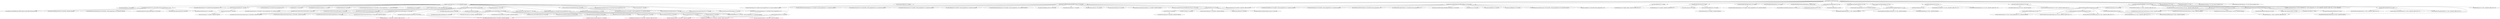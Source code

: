 digraph PlayPro__CoreProtect {
	"net.coreprotect:CoreProtect:jar:22.4" -> "io.papermc.paper:paper-api:jar:1.21.1-R0.1-SNAPSHOT:provided" ; 
	"net.coreprotect:CoreProtect:jar:22.4" -> "org.bstats:bstats-bukkit:jar:3.0.2:compile" ; 
	"net.coreprotect:CoreProtect:jar:22.4" -> "com.fastasyncworldedit:FastAsyncWorldEdit-Core:jar:2.10.0:provided" ; 
	"net.coreprotect:CoreProtect:jar:22.4" -> "com.fastasyncworldedit:FastAsyncWorldEdit-Bukkit:jar:2.10.0:provided" ; 
	"net.coreprotect:CoreProtect:jar:22.4" -> "com.zaxxer:HikariCP:jar:5.0.1:compile" ; 
	"net.coreprotect:CoreProtect:jar:22.4" -> "com.github.oshi:oshi-core:jar:6.6.2:compile" ; 
	"net.coreprotect:CoreProtect:jar:22.4" -> "org.apache.logging.log4j:log4j-core:jar:2.19.0:compile" ; 
	"net.coreprotect:CoreProtect:jar:22.4" -> "org.apache.logging.log4j:log4j-api:jar:2.19.0:compile" ; 
	"net.coreprotect:CoreProtect:jar:22.4" -> "com.github.DeadSilenceIV:AdvancedChestsAPI:jar:3.2-BETA:provided" ; 
	"net.coreprotect:CoreProtect:jar:22.4" -> "org.junit.jupiter:junit-jupiter-api:jar:5.10.1:test" ; 
	"net.coreprotect:CoreProtect:jar:22.4" -> "org.junit.jupiter:junit-jupiter-engine:jar:5.10.1:test" ; 
	"net.coreprotect:CoreProtect:jar:22.4" -> "org.junit.jupiter:junit-jupiter-params:jar:5.10.1:test" ; 
	"net.coreprotect:CoreProtect:jar:22.4" -> "org.mockito:mockito-core:jar:5.16.1:test" ; 
	"net.coreprotect:CoreProtect:jar:22.4" -> "org.mockito:mockito-junit-jupiter:jar:5.16.1:test" ; 
	"net.coreprotect:CoreProtect:jar:22.4" -> "com.github.seeseemelk:MockBukkit-v1.21:jar:3.133.2:test" ; 
	"net.coreprotect:CoreProtect:jar:22.4" -> "org.xerial:sqlite-jdbc:jar:3.45.1.0:test" ; 
	"net.coreprotect:CoreProtect:jar:22.4" -> "org.slf4j:slf4j-simple:jar:2.0.12:test" ; 
	"net.coreprotect:CoreProtect:jar:22.4" -> "net.bytebuddy:byte-buddy:jar:1.16.1:test (scope not updated to test)" ; 
	"net.coreprotect:CoreProtect:jar:22.4" -> "net.bytebuddy:byte-buddy-agent:jar:1.16.1:test (scope not updated to test)" ; 
	"io.papermc.paper:paper-api:jar:1.21.1-R0.1-SNAPSHOT:provided" -> "com.mojang:brigadier:jar:1.2.9:provided" ; 
	"io.papermc.paper:paper-api:jar:1.21.1-R0.1-SNAPSHOT:provided" -> "com.google.guava:guava:jar:32.1.2-jre:provided (version managed from 32.1.2-jre)" ; 
	"io.papermc.paper:paper-api:jar:1.21.1-R0.1-SNAPSHOT:provided" -> "com.google.code.gson:gson:jar:2.10.1:provided (version managed from 2.10.1)" ; 
	"io.papermc.paper:paper-api:jar:1.21.1-R0.1-SNAPSHOT:provided" -> "net.md-5:bungeecord-chat:jar:1.20-R0.2-deprecated+build.18:provided" ; 
	"io.papermc.paper:paper-api:jar:1.21.1-R0.1-SNAPSHOT:provided" -> "org.yaml:snakeyaml:jar:2.2:provided (version managed from 2.2)" ; 
	"io.papermc.paper:paper-api:jar:1.21.1-R0.1-SNAPSHOT:provided" -> "org.joml:joml:jar:1.10.5:provided" ; 
	"io.papermc.paper:paper-api:jar:1.21.1-R0.1-SNAPSHOT:provided" -> "com.googlecode.json-simple:json-simple:jar:1.1.1:provided" ; 
	"io.papermc.paper:paper-api:jar:1.21.1-R0.1-SNAPSHOT:provided" -> "it.unimi.dsi:fastutil:jar:8.5.6:provided" ; 
	"io.papermc.paper:paper-api:jar:1.21.1-R0.1-SNAPSHOT:provided" -> "(org.apache.logging.log4j:log4j-api:jar:2.19.0:provided - version managed from 2.17.1; omitted for duplicate)" ; 
	"io.papermc.paper:paper-api:jar:1.21.1-R0.1-SNAPSHOT:provided" -> "org.slf4j:slf4j-api:jar:2.0.9:compile" ; 
	"io.papermc.paper:paper-api:jar:1.21.1-R0.1-SNAPSHOT:provided" -> "org.apache.maven:maven-resolver-provider:jar:3.9.6:provided" ; 
	"io.papermc.paper:paper-api:jar:1.21.1-R0.1-SNAPSHOT:provided" -> "org.jspecify:jspecify:jar:1.0.0:provided" ; 
	"io.papermc.paper:paper-api:jar:1.21.1-R0.1-SNAPSHOT:provided" -> "net.kyori:adventure-api:jar:4.17.0:provided (version managed from 4.17.0)" ; 
	"io.papermc.paper:paper-api:jar:1.21.1-R0.1-SNAPSHOT:provided" -> "net.kyori:adventure-text-minimessage:jar:4.17.0:provided (version managed from 4.17.0)" ; 
	"io.papermc.paper:paper-api:jar:1.21.1-R0.1-SNAPSHOT:provided" -> "net.kyori:adventure-text-serializer-gson:jar:4.17.0:provided" ; 
	"io.papermc.paper:paper-api:jar:1.21.1-R0.1-SNAPSHOT:provided" -> "net.kyori:adventure-text-serializer-legacy:jar:4.17.0:provided" ; 
	"io.papermc.paper:paper-api:jar:1.21.1-R0.1-SNAPSHOT:provided" -> "net.kyori:adventure-text-serializer-plain:jar:4.17.0:provided" ; 
	"io.papermc.paper:paper-api:jar:1.21.1-R0.1-SNAPSHOT:provided" -> "net.kyori:adventure-text-logger-slf4j:jar:4.17.0:provided" ; 
	"io.papermc.paper:paper-api:jar:1.21.1-R0.1-SNAPSHOT:provided" -> "org.checkerframework:checker-qual:jar:3.43.0:provided (version managed from 3.33.0)" ; 
	"io.papermc.paper:paper-api:jar:1.21.1-R0.1-SNAPSHOT:provided" -> "org.ow2.asm:asm:jar:9.7.1:provided" ; 
	"io.papermc.paper:paper-api:jar:1.21.1-R0.1-SNAPSHOT:provided" -> "org.ow2.asm:asm-commons:jar:9.7.1:provided" ; 
	"com.google.guava:guava:jar:32.1.2-jre:provided (version managed from 32.1.2-jre)" -> "com.google.guava:failureaccess:jar:1.0.1:provided" ; 
	"com.google.guava:guava:jar:32.1.2-jre:provided (version managed from 32.1.2-jre)" -> "com.google.guava:listenablefuture:jar:9999.0-empty-to-avoid-conflict-with-guava:provided" ; 
	"com.google.guava:guava:jar:32.1.2-jre:provided (version managed from 32.1.2-jre)" -> "(com.google.code.findbugs:jsr305:jar:3.0.2:provided - omitted for duplicate)" ; 
	"com.google.guava:guava:jar:32.1.2-jre:provided (version managed from 32.1.2-jre)" -> "(org.checkerframework:checker-qual:jar:3.43.0:provided - version managed from 3.33.0; omitted for duplicate)" ; 
	"com.google.guava:guava:jar:32.1.2-jre:provided (version managed from 32.1.2-jre)" -> "com.google.errorprone:error_prone_annotations:jar:2.18.0:provided" ; 
	"com.google.guava:guava:jar:32.1.2-jre:provided (version managed from 32.1.2-jre)" -> "com.google.j2objc:j2objc-annotations:jar:2.8:provided" ; 
	"net.md-5:bungeecord-chat:jar:1.20-R0.2-deprecated+build.18:provided" -> "(com.google.code.gson:gson:jar:2.10.1:provided - version managed from 2.8.8; omitted for duplicate)" ; 
	"org.apache.maven:maven-resolver-provider:jar:3.9.6:provided" -> "org.apache.maven:maven-model:jar:3.9.6:provided" ; 
	"org.apache.maven:maven-resolver-provider:jar:3.9.6:provided" -> "org.apache.maven:maven-model-builder:jar:3.9.6:provided" ; 
	"org.apache.maven:maven-resolver-provider:jar:3.9.6:provided" -> "org.apache.maven:maven-repository-metadata:jar:3.9.6:provided" ; 
	"org.apache.maven:maven-resolver-provider:jar:3.9.6:provided" -> "org.apache.maven.resolver:maven-resolver-api:jar:1.9.18:provided" ; 
	"org.apache.maven:maven-resolver-provider:jar:3.9.6:provided" -> "org.apache.maven.resolver:maven-resolver-spi:jar:1.9.18:provided" ; 
	"org.apache.maven:maven-resolver-provider:jar:3.9.6:provided" -> "org.apache.maven.resolver:maven-resolver-util:jar:1.9.18:provided" ; 
	"org.apache.maven:maven-resolver-provider:jar:3.9.6:provided" -> "org.apache.maven.resolver:maven-resolver-impl:jar:1.9.18:provided" ; 
	"org.apache.maven:maven-resolver-provider:jar:3.9.6:provided" -> "org.codehaus.plexus:plexus-utils:jar:3.5.1:provided" ; 
	"org.apache.maven:maven-resolver-provider:jar:3.9.6:provided" -> "javax.inject:javax.inject:jar:1:provided" ; 
	"org.apache.maven:maven-model:jar:3.9.6:provided" -> "(org.codehaus.plexus:plexus-utils:jar:3.5.1:provided - omitted for duplicate)" ; 
	"org.apache.maven:maven-model-builder:jar:3.9.6:provided" -> "(org.codehaus.plexus:plexus-utils:jar:3.5.1:provided - omitted for duplicate)" ; 
	"org.apache.maven:maven-model-builder:jar:3.9.6:provided" -> "org.codehaus.plexus:plexus-interpolation:jar:1.26:provided" ; 
	"org.apache.maven:maven-model-builder:jar:3.9.6:provided" -> "(javax.inject:javax.inject:jar:1:provided - omitted for duplicate)" ; 
	"org.apache.maven:maven-model-builder:jar:3.9.6:provided" -> "(org.apache.maven:maven-model:jar:3.9.6:provided - omitted for duplicate)" ; 
	"org.apache.maven:maven-model-builder:jar:3.9.6:provided" -> "org.apache.maven:maven-artifact:jar:3.9.6:provided" ; 
	"org.apache.maven:maven-model-builder:jar:3.9.6:provided" -> "org.apache.maven:maven-builder-support:jar:3.9.6:provided" ; 
	"org.apache.maven:maven-model-builder:jar:3.9.6:provided" -> "org.eclipse.sisu:org.eclipse.sisu.inject:jar:0.9.0.M2:provided" ; 
	"org.apache.maven:maven-artifact:jar:3.9.6:provided" -> "(org.codehaus.plexus:plexus-utils:jar:3.5.1:provided - omitted for duplicate)" ; 
	"org.apache.maven:maven-artifact:jar:3.9.6:provided" -> "org.apache.commons:commons-lang3:jar:3.12.0:provided" ; 
	"org.apache.maven:maven-repository-metadata:jar:3.9.6:provided" -> "(org.codehaus.plexus:plexus-utils:jar:3.5.1:provided - omitted for duplicate)" ; 
	"org.apache.maven.resolver:maven-resolver-spi:jar:1.9.18:provided" -> "(org.apache.maven.resolver:maven-resolver-api:jar:1.9.18:provided - omitted for duplicate)" ; 
	"org.apache.maven.resolver:maven-resolver-util:jar:1.9.18:provided" -> "(org.apache.maven.resolver:maven-resolver-api:jar:1.9.18:provided - omitted for duplicate)" ; 
	"org.apache.maven.resolver:maven-resolver-impl:jar:1.9.18:provided" -> "(org.apache.maven.resolver:maven-resolver-api:jar:1.9.18:provided - omitted for duplicate)" ; 
	"org.apache.maven.resolver:maven-resolver-impl:jar:1.9.18:provided" -> "(org.apache.maven.resolver:maven-resolver-spi:jar:1.9.18:provided - omitted for duplicate)" ; 
	"org.apache.maven.resolver:maven-resolver-impl:jar:1.9.18:provided" -> "org.apache.maven.resolver:maven-resolver-named-locks:jar:1.9.18:provided" ; 
	"org.apache.maven.resolver:maven-resolver-impl:jar:1.9.18:provided" -> "(org.apache.maven.resolver:maven-resolver-util:jar:1.9.18:provided - omitted for duplicate)" ; 
	"org.apache.maven.resolver:maven-resolver-impl:jar:1.9.18:provided" -> "(org.slf4j:slf4j-api:jar:1.7.36:provided - omitted for conflict with 2.0.9)" ; 
	"org.apache.maven.resolver:maven-resolver-named-locks:jar:1.9.18:provided" -> "(org.slf4j:slf4j-api:jar:1.7.36:provided - omitted for conflict with 2.0.9)" ; 
	"net.kyori:adventure-api:jar:4.17.0:provided (version managed from 4.17.0)" -> "net.kyori:adventure-key:jar:4.17.0:provided" ; 
	"net.kyori:adventure-api:jar:4.17.0:provided (version managed from 4.17.0)" -> "net.kyori:examination-api:jar:1.3.0:provided" ; 
	"net.kyori:adventure-api:jar:4.17.0:provided (version managed from 4.17.0)" -> "net.kyori:examination-string:jar:1.3.0:provided" ; 
	"net.kyori:adventure-api:jar:4.17.0:provided (version managed from 4.17.0)" -> "(org.jetbrains:annotations:jar:24.1.0:provided - omitted for conflict with 26.0.0)" ; 
	"net.kyori:adventure-key:jar:4.17.0:provided" -> "(net.kyori:examination-api:jar:1.3.0:provided - omitted for duplicate)" ; 
	"net.kyori:adventure-key:jar:4.17.0:provided" -> "(net.kyori:examination-string:jar:1.3.0:provided - omitted for duplicate)" ; 
	"net.kyori:adventure-key:jar:4.17.0:provided" -> "(org.jetbrains:annotations:jar:24.1.0:provided - omitted for conflict with 26.0.0)" ; 
	"net.kyori:examination-api:jar:1.3.0:provided" -> "(org.jetbrains:annotations:jar:22.0.0:provided - omitted for conflict with 26.0.0)" ; 
	"net.kyori:examination-string:jar:1.3.0:provided" -> "(net.kyori:examination-api:jar:1.3.0:provided - omitted for duplicate)" ; 
	"net.kyori:adventure-text-minimessage:jar:4.17.0:provided (version managed from 4.17.0)" -> "(net.kyori:adventure-api:jar:4.17.0:provided - version managed from 4.17.0; omitted for duplicate)" ; 
	"net.kyori:adventure-text-serializer-gson:jar:4.17.0:provided" -> "net.kyori:adventure-text-serializer-json:jar:4.17.0:provided" ; 
	"net.kyori:adventure-text-serializer-gson:jar:4.17.0:provided" -> "(com.google.code.gson:gson:jar:2.10.1:provided - version managed from 2.8.0; omitted for duplicate)" ; 
	"net.kyori:adventure-text-serializer-gson:jar:4.17.0:provided" -> "com.google.auto.service:auto-service-annotations:jar:1.1.1:provided" ; 
	"net.kyori:adventure-text-serializer-json:jar:4.17.0:provided" -> "(net.kyori:adventure-api:jar:4.17.0:provided - version managed from 4.17.0; omitted for duplicate)" ; 
	"net.kyori:adventure-text-serializer-json:jar:4.17.0:provided" -> "net.kyori:option:jar:1.0.0:provided" ; 
	"net.kyori:option:jar:1.0.0:provided" -> "(org.jetbrains:annotations:jar:24.1.0:provided - omitted for conflict with 26.0.0)" ; 
	"net.kyori:adventure-text-serializer-legacy:jar:4.17.0:provided" -> "(net.kyori:adventure-api:jar:4.17.0:provided - version managed from 4.17.0; omitted for duplicate)" ; 
	"net.kyori:adventure-text-serializer-plain:jar:4.17.0:provided" -> "(net.kyori:adventure-api:jar:4.17.0:provided - version managed from 4.17.0; omitted for duplicate)" ; 
	"net.kyori:adventure-text-logger-slf4j:jar:4.17.0:provided" -> "(net.kyori:adventure-api:jar:4.17.0:provided - version managed from 4.17.0; omitted for duplicate)" ; 
	"net.kyori:adventure-text-logger-slf4j:jar:4.17.0:provided" -> "(org.slf4j:slf4j-api:jar:1.7.36:provided - omitted for conflict with 2.0.9)" ; 
	"org.ow2.asm:asm-commons:jar:9.7.1:provided" -> "(org.ow2.asm:asm:jar:9.7.1:provided - omitted for duplicate)" ; 
	"org.ow2.asm:asm-commons:jar:9.7.1:provided" -> "org.ow2.asm:asm-tree:jar:9.7.1:provided" ; 
	"org.ow2.asm:asm-tree:jar:9.7.1:provided" -> "(org.ow2.asm:asm:jar:9.7.1:provided - omitted for duplicate)" ; 
	"org.bstats:bstats-bukkit:jar:3.0.2:compile" -> "org.bstats:bstats-base:jar:3.0.2:compile (version managed from 3.0.2; scope not updated to compile)" ; 
	"com.fastasyncworldedit:FastAsyncWorldEdit-Core:jar:2.10.0:provided" -> "com.fastasyncworldedit:FastAsyncWorldEdit-Libs-Core:jar:2.10.0:provided" ; 
	"com.fastasyncworldedit:FastAsyncWorldEdit-Core:jar:2.10.0:provided" -> "org.antlr:antlr4:jar:4.13.1:provided" ; 
	"com.fastasyncworldedit:FastAsyncWorldEdit-Core:jar:2.10.0:provided" -> "net.kyori:adventure-nbt:jar:4.17.0:provided" ; 
	"com.fastasyncworldedit:FastAsyncWorldEdit-Core:jar:2.10.0:provided" -> "(net.kyori:adventure-text-minimessage:jar:4.17.0:provided - version managed from 4.17.0; omitted for duplicate)" ; 
	"com.fastasyncworldedit:FastAsyncWorldEdit-Core:jar:2.10.0:provided" -> "(it.unimi.dsi:fastutil:jar:8.5.9:provided - omitted for conflict with 8.5.6)" ; 
	"com.fastasyncworldedit:FastAsyncWorldEdit-Core:jar:2.10.0:provided" -> "(com.google.guava:guava:jar:32.1.2-jre:provided - version managed from 31.1-jre; omitted for duplicate)" ; 
	"com.fastasyncworldedit:FastAsyncWorldEdit-Core:jar:2.10.0:provided" -> "(com.google.code.gson:gson:jar:2.10.1:provided - version managed from 2.10; omitted for duplicate)" ; 
	"com.fastasyncworldedit:FastAsyncWorldEdit-Core:jar:2.10.0:provided" -> "(org.yaml:snakeyaml:jar:2.2:provided - version managed from 2.0; omitted for duplicate)" ; 
	"com.fastasyncworldedit:FastAsyncWorldEdit-Core:jar:2.10.0:provided" -> "(org.apache.logging.log4j:log4j-api:jar:2.19.0:provided - version managed from 2.19.0; omitted for duplicate)" ; 
	"com.fastasyncworldedit:FastAsyncWorldEdit-Core:jar:2.10.0:provided" -> "com.google.code.findbugs:jsr305:jar:3.0.2:provided" ; 
	"com.fastasyncworldedit:FastAsyncWorldEdit-Core:jar:2.10.0:provided" -> "org.mozilla:rhino-runtime:jar:1.7.15:provided" ; 
	"com.fastasyncworldedit:FastAsyncWorldEdit-Core:jar:2.10.0:provided" -> "com.github.luben:zstd-jni:jar:1.4.8-1:provided" ; 
	"com.fastasyncworldedit:FastAsyncWorldEdit-Core:jar:2.10.0:provided" -> "org.antlr:antlr4-runtime:jar:4.13.1:provided" ; 
	"com.fastasyncworldedit:FastAsyncWorldEdit-Core:jar:2.10.0:provided" -> "(com.googlecode.json-simple:json-simple:jar:1.1.1:provided - omitted for duplicate)" ; 
	"org.antlr:antlr4:jar:4.13.1:provided" -> "(org.antlr:antlr4-runtime:jar:4.13.1:provided - omitted for duplicate)" ; 
	"org.antlr:antlr4:jar:4.13.1:provided" -> "org.antlr:antlr-runtime:jar:3.5.3:provided" ; 
	"org.antlr:antlr4:jar:4.13.1:provided" -> "org.antlr:ST4:jar:4.3.4:provided" ; 
	"org.antlr:antlr4:jar:4.13.1:provided" -> "org.abego.treelayout:org.abego.treelayout.core:jar:1.0.3:provided" ; 
	"org.antlr:antlr4:jar:4.13.1:provided" -> "com.ibm.icu:icu4j:jar:72.1:provided" ; 
	"org.antlr:ST4:jar:4.3.4:provided" -> "(org.antlr:antlr-runtime:jar:3.5.3:provided - omitted for duplicate)" ; 
	"net.kyori:adventure-nbt:jar:4.17.0:provided" -> "(net.kyori:examination-api:jar:1.3.0:provided - omitted for duplicate)" ; 
	"net.kyori:adventure-nbt:jar:4.17.0:provided" -> "(net.kyori:examination-string:jar:1.3.0:provided - omitted for duplicate)" ; 
	"net.kyori:adventure-nbt:jar:4.17.0:provided" -> "(org.jetbrains:annotations:jar:24.1.0:provided - omitted for conflict with 26.0.0)" ; 
	"com.fastasyncworldedit:FastAsyncWorldEdit-Bukkit:jar:2.10.0:provided" -> "com.fastasyncworldedit:FastAsyncWorldEdit-Libs-Bukkit:jar:2.10.0:provided" ; 
	"com.fastasyncworldedit:FastAsyncWorldEdit-Bukkit:jar:2.10.0:provided" -> "org.lz4:lz4-java:jar:1.8.0:provided" ; 
	"com.fastasyncworldedit:FastAsyncWorldEdit-Bukkit:jar:2.10.0:provided" -> "com.zaxxer:SparseBitSet:jar:1.3:provided" ; 
	"com.fastasyncworldedit:FastAsyncWorldEdit-Bukkit:jar:2.10.0:provided" -> "org.anarres:parallelgzip:jar:1.0.5:provided" ; 
	"com.fastasyncworldedit:FastAsyncWorldEdit-Bukkit:jar:2.10.0:provided" -> "(org.checkerframework:checker-qual:jar:3.43.0:provided - version managed from 3.43.0; omitted for duplicate)" ; 
	"com.fastasyncworldedit:FastAsyncWorldEdit-Bukkit:jar:2.10.0:provided" -> "(it.unimi.dsi:fastutil:jar:8.5.9:provided - omitted for conflict with 8.5.6)" ; 
	"com.fastasyncworldedit:FastAsyncWorldEdit-Bukkit:jar:2.10.0:provided" -> "io.papermc:paperlib:jar:1.0.8:provided (version managed from 1.0.8)" ; 
	"com.fastasyncworldedit:FastAsyncWorldEdit-Bukkit:jar:2.10.0:provided" -> "(org.bstats:bstats-bukkit:jar:3.0.2:provided - version managed from 3.0.2; omitted for duplicate)" ; 
	"com.fastasyncworldedit:FastAsyncWorldEdit-Bukkit:jar:2.10.0:provided" -> "(org.bstats:bstats-base:jar:3.0.2:provided - version managed from 3.0.2; omitted for duplicate)" ; 
	"com.fastasyncworldedit:FastAsyncWorldEdit-Bukkit:jar:2.10.0:provided" -> "dev.notmyfault.serverlib:ServerLib:jar:2.3.6:provided (version managed from 2.3.6)" ; 
	"com.fastasyncworldedit:FastAsyncWorldEdit-Bukkit:jar:2.10.0:provided" -> "com.intellectualsites.paster:Paster:jar:1.1.6:provided (version managed from 1.1.6)" ; 
	"com.zaxxer:HikariCP:jar:5.0.1:compile" -> "(org.slf4j:slf4j-api:jar:2.0.0-alpha1:compile - omitted for conflict with 2.0.9)" ; 
	"com.github.oshi:oshi-core:jar:6.6.2:compile" -> "net.java.dev.jna:jna:jar:5.14.0:compile" ; 
	"com.github.oshi:oshi-core:jar:6.6.2:compile" -> "net.java.dev.jna:jna-platform:jar:5.14.0:compile" ; 
	"com.github.oshi:oshi-core:jar:6.6.2:compile" -> "(org.slf4j:slf4j-api:jar:2.0.13:compile - omitted for conflict with 2.0.9)" ; 
	"net.java.dev.jna:jna-platform:jar:5.14.0:compile" -> "(net.java.dev.jna:jna:jar:5.14.0:compile - omitted for duplicate)" ; 
	"org.apache.logging.log4j:log4j-core:jar:2.19.0:compile" -> "(org.apache.logging.log4j:log4j-api:jar:2.19.0:compile - version managed from 2.19.0; omitted for duplicate)" ; 
	"org.junit.jupiter:junit-jupiter-api:jar:5.10.1:test" -> "org.opentest4j:opentest4j:jar:1.3.0:test" ; 
	"org.junit.jupiter:junit-jupiter-api:jar:5.10.1:test" -> "org.junit.platform:junit-platform-commons:jar:1.10.1:test" ; 
	"org.junit.jupiter:junit-jupiter-api:jar:5.10.1:test" -> "org.apiguardian:apiguardian-api:jar:1.1.2:test" ; 
	"org.junit.platform:junit-platform-commons:jar:1.10.1:test" -> "(org.apiguardian:apiguardian-api:jar:1.1.2:test - omitted for duplicate)" ; 
	"org.junit.jupiter:junit-jupiter-engine:jar:5.10.1:test" -> "org.junit.platform:junit-platform-engine:jar:1.10.1:test" ; 
	"org.junit.jupiter:junit-jupiter-engine:jar:5.10.1:test" -> "(org.junit.jupiter:junit-jupiter-api:jar:5.10.1:test - omitted for duplicate)" ; 
	"org.junit.jupiter:junit-jupiter-engine:jar:5.10.1:test" -> "(org.apiguardian:apiguardian-api:jar:1.1.2:test - omitted for duplicate)" ; 
	"org.junit.platform:junit-platform-engine:jar:1.10.1:test" -> "(org.opentest4j:opentest4j:jar:1.3.0:test - omitted for duplicate)" ; 
	"org.junit.platform:junit-platform-engine:jar:1.10.1:test" -> "(org.junit.platform:junit-platform-commons:jar:1.10.1:test - omitted for duplicate)" ; 
	"org.junit.platform:junit-platform-engine:jar:1.10.1:test" -> "(org.apiguardian:apiguardian-api:jar:1.1.2:test - omitted for duplicate)" ; 
	"org.junit.jupiter:junit-jupiter-params:jar:5.10.1:test" -> "(org.junit.jupiter:junit-jupiter-api:jar:5.10.1:test - omitted for duplicate)" ; 
	"org.junit.jupiter:junit-jupiter-params:jar:5.10.1:test" -> "(org.apiguardian:apiguardian-api:jar:1.1.2:test - omitted for duplicate)" ; 
	"org.mockito:mockito-core:jar:5.16.1:test" -> "(net.bytebuddy:byte-buddy:jar:1.15.11:test - omitted for conflict with 1.16.1)" ; 
	"org.mockito:mockito-core:jar:5.16.1:test" -> "(net.bytebuddy:byte-buddy-agent:jar:1.15.11:test - omitted for conflict with 1.16.1)" ; 
	"org.mockito:mockito-core:jar:5.16.1:test" -> "org.objenesis:objenesis:jar:3.3:test" ; 
	"org.mockito:mockito-junit-jupiter:jar:5.16.1:test" -> "(org.mockito:mockito-core:jar:5.16.1:test - omitted for duplicate)" ; 
	"org.mockito:mockito-junit-jupiter:jar:5.16.1:test" -> "(org.junit.jupiter:junit-jupiter-api:jar:5.11.4:test - omitted for conflict with 5.10.1)" ; 
	"com.github.seeseemelk:MockBukkit-v1.21:jar:3.133.2:test" -> "(io.papermc.paper:paper-api:jar:1.20.2-R0.1-SNAPSHOT:test - version managed from 1.21.1-R0.1-SNAPSHOT; omitted for conflict with 1.21.1-R0.1-SNAPSHOT)" ; 
	"com.github.seeseemelk:MockBukkit-v1.21:jar:3.133.2:test" -> "org.junit.jupiter:junit-jupiter:jar:5.11.2:test" ; 
	"com.github.seeseemelk:MockBukkit-v1.21:jar:3.133.2:test" -> "net.kyori:adventure-platform-bungeecord:jar:4.3.4:test" ; 
	"com.github.seeseemelk:MockBukkit-v1.21:jar:3.133.2:test" -> "org.jetbrains:annotations:jar:26.0.0:provided" ; 
	"com.github.seeseemelk:MockBukkit-v1.21:jar:3.133.2:test" -> "(net.bytebuddy:byte-buddy:jar:1.15.4:test - omitted for conflict with 1.16.1)" ; 
	"com.github.seeseemelk:MockBukkit-v1.21:jar:3.133.2:test" -> "(org.apache.maven:maven-resolver-provider:jar:3.8.5:test - omitted for conflict with 3.9.6)" ; 
	"com.github.seeseemelk:MockBukkit-v1.21:jar:3.133.2:test" -> "org.apache.maven.resolver:maven-resolver-connector-basic:jar:1.9.18:test" ; 
	"com.github.seeseemelk:MockBukkit-v1.21:jar:3.133.2:test" -> "org.apache.maven.resolver:maven-resolver-transport-http:jar:1.9.18:test" ; 
	"org.junit.jupiter:junit-jupiter:jar:5.11.2:test" -> "(org.junit.jupiter:junit-jupiter-api:jar:5.11.2:test - omitted for conflict with 5.10.1)" ; 
	"org.junit.jupiter:junit-jupiter:jar:5.11.2:test" -> "(org.junit.jupiter:junit-jupiter-params:jar:5.11.2:test - omitted for conflict with 5.10.1)" ; 
	"org.junit.jupiter:junit-jupiter:jar:5.11.2:test" -> "(org.junit.jupiter:junit-jupiter-engine:jar:5.11.2:test - omitted for conflict with 5.10.1)" ; 
	"net.kyori:adventure-platform-bungeecord:jar:4.3.4:test" -> "net.kyori:adventure-platform-api:jar:4.3.4:test" ; 
	"net.kyori:adventure-platform-bungeecord:jar:4.3.4:test" -> "(net.kyori:adventure-text-serializer-legacy:jar:4.13.1:test - omitted for conflict with 4.17.0)" ; 
	"net.kyori:adventure-platform-bungeecord:jar:4.3.4:test" -> "(net.kyori:adventure-text-serializer-gson:jar:4.13.1:test - omitted for conflict with 4.17.0)" ; 
	"net.kyori:adventure-platform-bungeecord:jar:4.3.4:test" -> "net.kyori:adventure-text-serializer-bungeecord:jar:4.3.4:test" ; 
	"net.kyori:adventure-platform-bungeecord:jar:4.3.4:test" -> "net.kyori:adventure-platform-facet:jar:4.3.4:test" ; 
	"net.kyori:adventure-platform-api:jar:4.3.4:test" -> "(net.kyori:adventure-api:jar:4.17.0:test - version managed from 4.13.1; omitted for duplicate)" ; 
	"net.kyori:adventure-text-serializer-bungeecord:jar:4.3.4:test" -> "(net.kyori:adventure-api:jar:4.17.0:test - version managed from 4.13.1; omitted for duplicate)" ; 
	"net.kyori:adventure-text-serializer-bungeecord:jar:4.3.4:test" -> "(net.kyori:adventure-text-serializer-legacy:jar:4.13.1:test - omitted for conflict with 4.17.0)" ; 
	"net.kyori:adventure-text-serializer-bungeecord:jar:4.3.4:test" -> "(net.kyori:adventure-text-serializer-gson:jar:4.13.1:test - omitted for conflict with 4.17.0)" ; 
	"net.kyori:adventure-platform-facet:jar:4.3.4:test" -> "(net.kyori:adventure-platform-api:jar:4.3.4:test - omitted for duplicate)" ; 
	"net.kyori:adventure-platform-facet:jar:4.3.4:test" -> "(net.kyori:adventure-nbt:jar:4.13.1:test - omitted for conflict with 4.17.0)" ; 
	"org.apache.maven.resolver:maven-resolver-connector-basic:jar:1.9.18:test" -> "(org.apache.maven.resolver:maven-resolver-api:jar:1.9.18:test - omitted for duplicate)" ; 
	"org.apache.maven.resolver:maven-resolver-connector-basic:jar:1.9.18:test" -> "(org.apache.maven.resolver:maven-resolver-spi:jar:1.9.18:test - omitted for duplicate)" ; 
	"org.apache.maven.resolver:maven-resolver-connector-basic:jar:1.9.18:test" -> "(org.apache.maven.resolver:maven-resolver-util:jar:1.9.18:test - omitted for duplicate)" ; 
	"org.apache.maven.resolver:maven-resolver-connector-basic:jar:1.9.18:test" -> "(org.slf4j:slf4j-api:jar:1.7.36:test - omitted for conflict with 2.0.9)" ; 
	"org.apache.maven.resolver:maven-resolver-transport-http:jar:1.9.18:test" -> "(org.apache.maven.resolver:maven-resolver-api:jar:1.9.18:test - omitted for duplicate)" ; 
	"org.apache.maven.resolver:maven-resolver-transport-http:jar:1.9.18:test" -> "(org.apache.maven.resolver:maven-resolver-spi:jar:1.9.18:test - omitted for duplicate)" ; 
	"org.apache.maven.resolver:maven-resolver-transport-http:jar:1.9.18:test" -> "(org.apache.maven.resolver:maven-resolver-util:jar:1.9.18:test - omitted for duplicate)" ; 
	"org.apache.maven.resolver:maven-resolver-transport-http:jar:1.9.18:test" -> "org.apache.httpcomponents:httpclient:jar:4.5.14:test" ; 
	"org.apache.maven.resolver:maven-resolver-transport-http:jar:1.9.18:test" -> "org.apache.httpcomponents:httpcore:jar:4.4.16:test" ; 
	"org.apache.maven.resolver:maven-resolver-transport-http:jar:1.9.18:test" -> "commons-codec:commons-codec:jar:1.16.0:test" ; 
	"org.apache.maven.resolver:maven-resolver-transport-http:jar:1.9.18:test" -> "org.slf4j:jcl-over-slf4j:jar:1.7.36:test" ; 
	"org.apache.maven.resolver:maven-resolver-transport-http:jar:1.9.18:test" -> "(org.slf4j:slf4j-api:jar:1.7.36:test - omitted for conflict with 2.0.9)" ; 
	"org.apache.httpcomponents:httpclient:jar:4.5.14:test" -> "(org.apache.httpcomponents:httpcore:jar:4.4.16:test - omitted for duplicate)" ; 
	"org.slf4j:jcl-over-slf4j:jar:1.7.36:test" -> "(org.slf4j:slf4j-api:jar:1.7.36:test - omitted for conflict with 2.0.9)" ; 
	"org.xerial:sqlite-jdbc:jar:3.45.1.0:test" -> "(org.slf4j:slf4j-api:jar:1.7.36:test - omitted for conflict with 2.0.9)" ; 
	"org.slf4j:slf4j-simple:jar:2.0.12:test" -> "(org.slf4j:slf4j-api:jar:2.0.12:test - omitted for conflict with 2.0.9)" ; 
}
